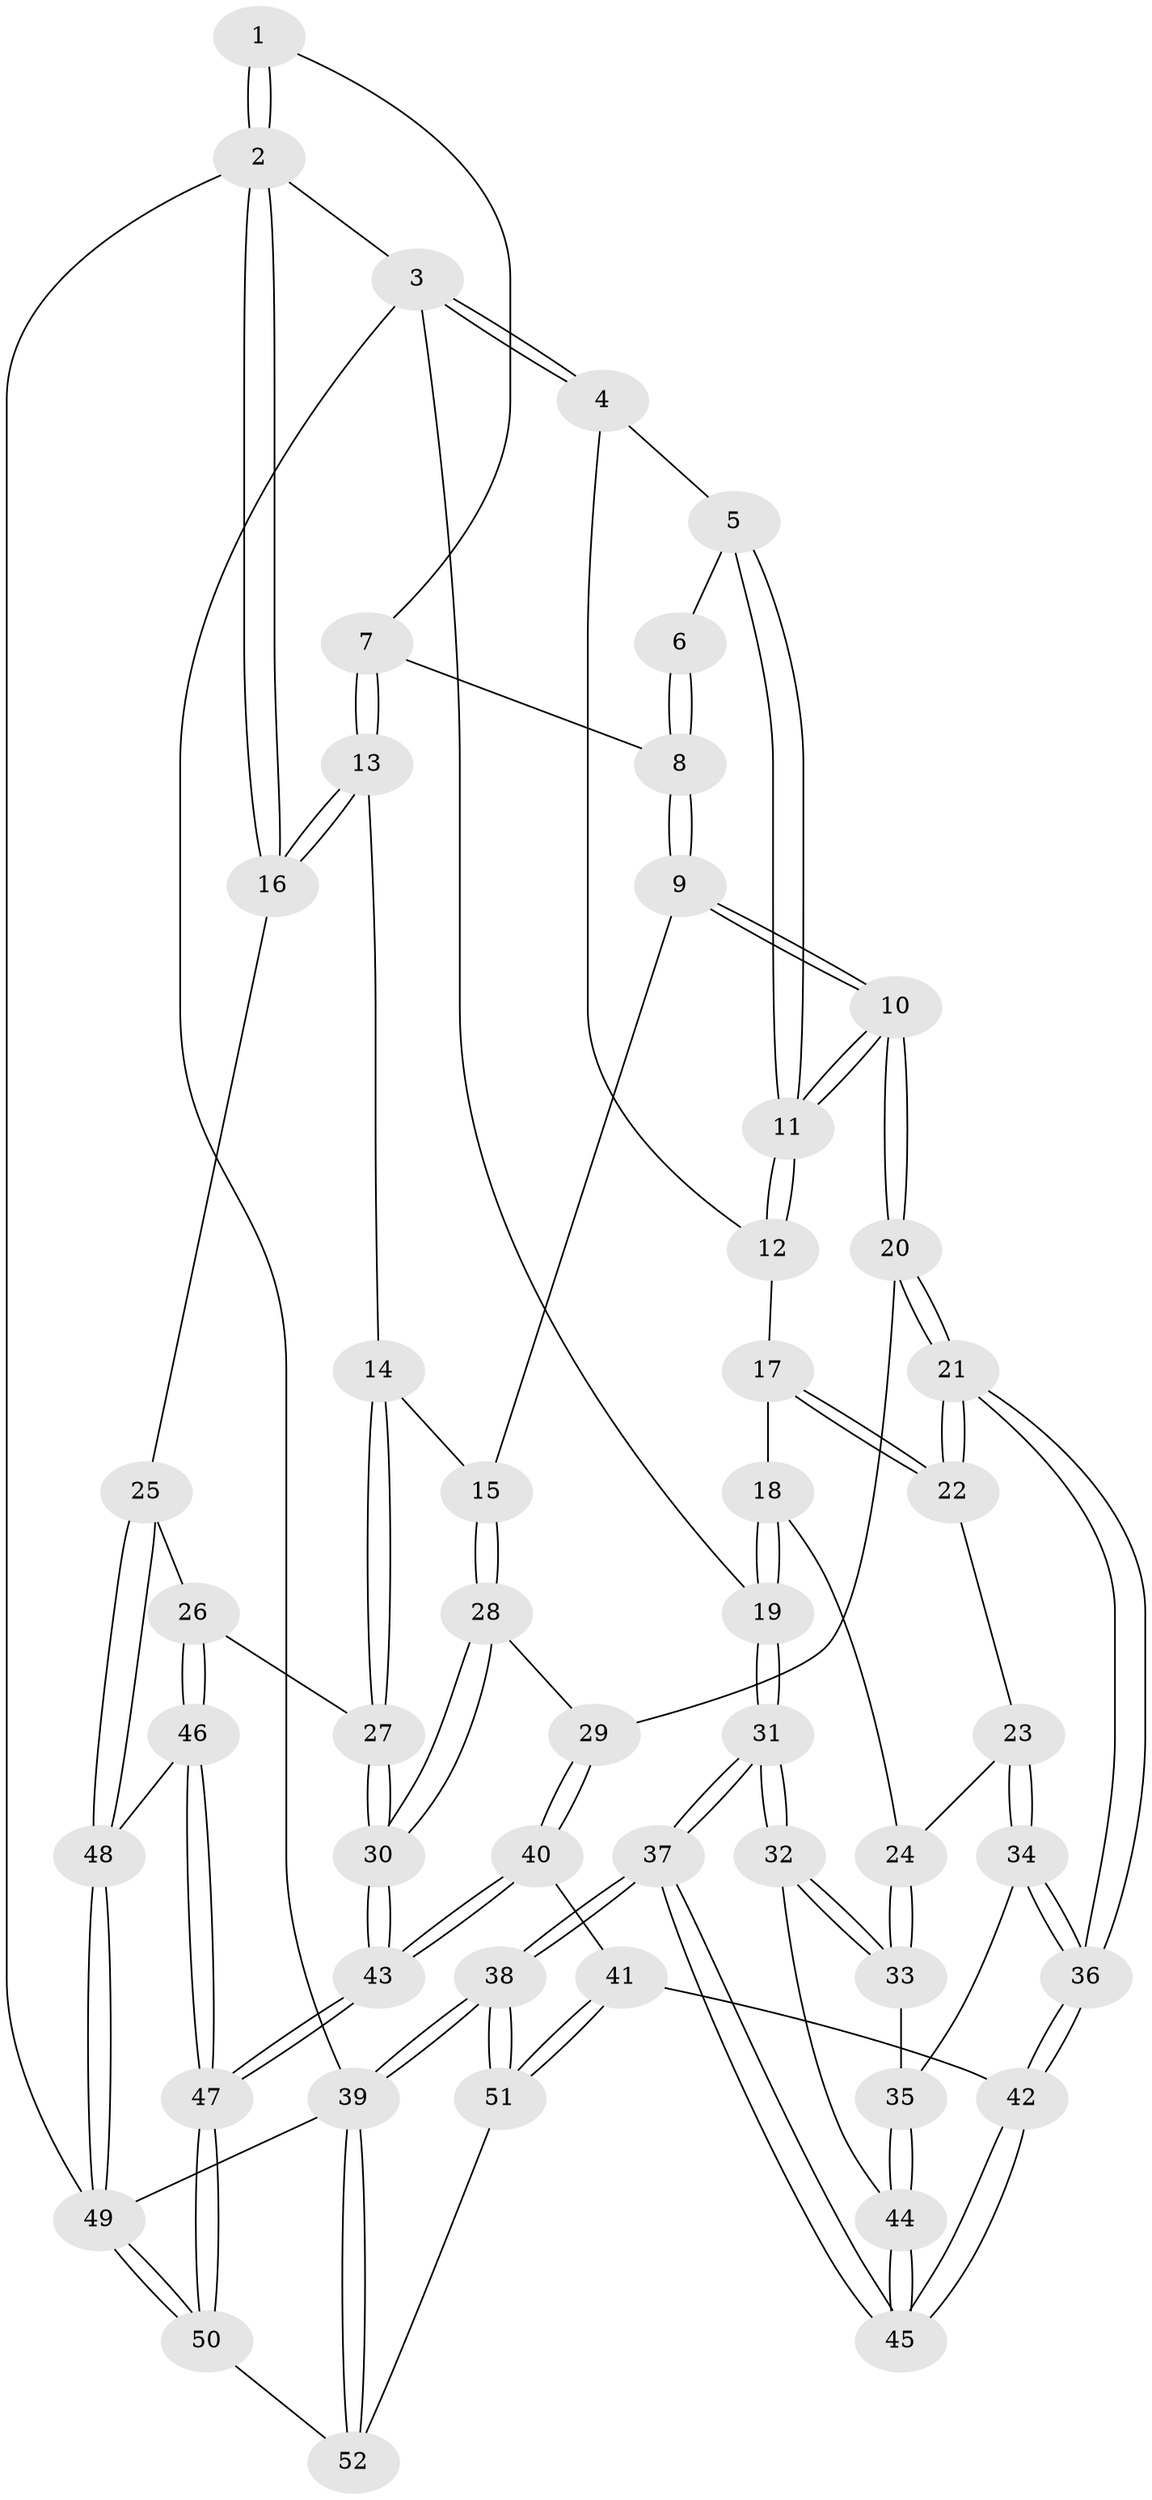 // Generated by graph-tools (version 1.1) at 2025/11/02/27/25 16:11:55]
// undirected, 52 vertices, 127 edges
graph export_dot {
graph [start="1"]
  node [color=gray90,style=filled];
  1 [pos="+0.7137560474763318+0"];
  2 [pos="+1+0"];
  3 [pos="+0+0"];
  4 [pos="+0.079447201760188+0"];
  5 [pos="+0.24480665972808507+0"];
  6 [pos="+0.39333726385667983+0"];
  7 [pos="+0.7070736919563422+0.11801461612290871"];
  8 [pos="+0.5017701241420213+0.11884352726724198"];
  9 [pos="+0.4365528610884539+0.23862121153911883"];
  10 [pos="+0.3779248989602775+0.2908915486811002"];
  11 [pos="+0.29196608919070194+0.23125697112903423"];
  12 [pos="+0.1781112670189831+0.23132857712329596"];
  13 [pos="+0.7294923220684271+0.14432731102708887"];
  14 [pos="+0.6927815887477359+0.2909010520034082"];
  15 [pos="+0.6915175264423105+0.29231441575262496"];
  16 [pos="+1+0.15951967940743164"];
  17 [pos="+0.13909308716928806+0.24241872993752656"];
  18 [pos="+0.11357283468215251+0.24484578043281627"];
  19 [pos="+0+0.11954728610242099"];
  20 [pos="+0.38167910275493117+0.3413311346042333"];
  21 [pos="+0.3197347110628124+0.4575420258893542"];
  22 [pos="+0.18753070881099104+0.43193917812121396"];
  23 [pos="+0.172176544262308+0.43319786205872496"];
  24 [pos="+0.09041119289368708+0.41964962201267825"];
  25 [pos="+1+0.3522094732186776"];
  26 [pos="+1+0.3621010270200119"];
  27 [pos="+0.9869106222171395+0.38934890274242334"];
  28 [pos="+0.6616988460440375+0.40020658266375697"];
  29 [pos="+0.5642485560256837+0.4335283517582718"];
  30 [pos="+0.7834172386597852+0.5234115402752924"];
  31 [pos="+0+0.4564869968381951"];
  32 [pos="+0+0.46499745317950475"];
  33 [pos="+0.027653825666732215+0.45261849264610937"];
  34 [pos="+0.13359297764169314+0.5196735542291416"];
  35 [pos="+0.1140096656888149+0.5268415354737713"];
  36 [pos="+0.3200507425846888+0.5880642693833625"];
  37 [pos="+0+1"];
  38 [pos="+0+1"];
  39 [pos="+0+1"];
  40 [pos="+0.5487075036471181+0.7101738190134684"];
  41 [pos="+0.44476672523215355+0.7164151975396053"];
  42 [pos="+0.3286233399777386+0.6617587565509412"];
  43 [pos="+0.7207868504453592+0.7670503590082576"];
  44 [pos="+0.11115827004310544+0.6148615081687194"];
  45 [pos="+0.16404934733510704+0.7414110178347575"];
  46 [pos="+0.9153397363109405+0.6500706614003278"];
  47 [pos="+0.726892926729063+0.7745017549418016"];
  48 [pos="+1+0.6331846077971661"];
  49 [pos="+1+1"];
  50 [pos="+0.9647567784117088+1"];
  51 [pos="+0.4065397395100428+0.8948949330592427"];
  52 [pos="+0.5315912926782872+1"];
  1 -- 2;
  1 -- 2;
  1 -- 7;
  2 -- 3;
  2 -- 16;
  2 -- 16;
  2 -- 49;
  3 -- 4;
  3 -- 4;
  3 -- 19;
  3 -- 39;
  4 -- 5;
  4 -- 12;
  5 -- 6;
  5 -- 11;
  5 -- 11;
  6 -- 8;
  6 -- 8;
  7 -- 8;
  7 -- 13;
  7 -- 13;
  8 -- 9;
  8 -- 9;
  9 -- 10;
  9 -- 10;
  9 -- 15;
  10 -- 11;
  10 -- 11;
  10 -- 20;
  10 -- 20;
  11 -- 12;
  11 -- 12;
  12 -- 17;
  13 -- 14;
  13 -- 16;
  13 -- 16;
  14 -- 15;
  14 -- 27;
  14 -- 27;
  15 -- 28;
  15 -- 28;
  16 -- 25;
  17 -- 18;
  17 -- 22;
  17 -- 22;
  18 -- 19;
  18 -- 19;
  18 -- 24;
  19 -- 31;
  19 -- 31;
  20 -- 21;
  20 -- 21;
  20 -- 29;
  21 -- 22;
  21 -- 22;
  21 -- 36;
  21 -- 36;
  22 -- 23;
  23 -- 24;
  23 -- 34;
  23 -- 34;
  24 -- 33;
  24 -- 33;
  25 -- 26;
  25 -- 48;
  25 -- 48;
  26 -- 27;
  26 -- 46;
  26 -- 46;
  27 -- 30;
  27 -- 30;
  28 -- 29;
  28 -- 30;
  28 -- 30;
  29 -- 40;
  29 -- 40;
  30 -- 43;
  30 -- 43;
  31 -- 32;
  31 -- 32;
  31 -- 37;
  31 -- 37;
  32 -- 33;
  32 -- 33;
  32 -- 44;
  33 -- 35;
  34 -- 35;
  34 -- 36;
  34 -- 36;
  35 -- 44;
  35 -- 44;
  36 -- 42;
  36 -- 42;
  37 -- 38;
  37 -- 38;
  37 -- 45;
  37 -- 45;
  38 -- 39;
  38 -- 39;
  38 -- 51;
  38 -- 51;
  39 -- 52;
  39 -- 52;
  39 -- 49;
  40 -- 41;
  40 -- 43;
  40 -- 43;
  41 -- 42;
  41 -- 51;
  41 -- 51;
  42 -- 45;
  42 -- 45;
  43 -- 47;
  43 -- 47;
  44 -- 45;
  44 -- 45;
  46 -- 47;
  46 -- 47;
  46 -- 48;
  47 -- 50;
  47 -- 50;
  48 -- 49;
  48 -- 49;
  49 -- 50;
  49 -- 50;
  50 -- 52;
  51 -- 52;
}
